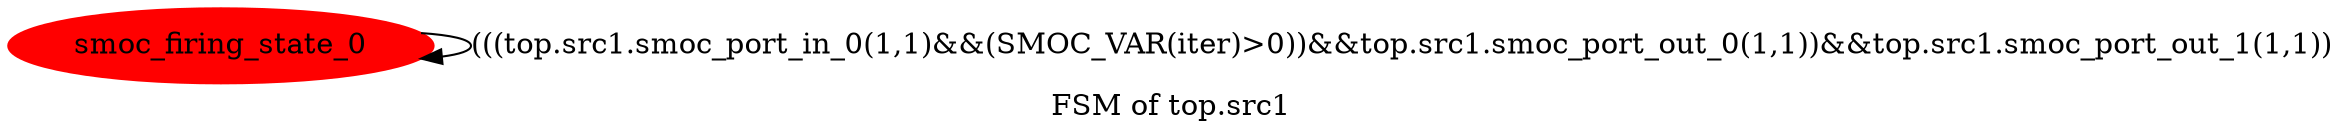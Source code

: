 digraph G {
graph [label="FSM of top.src1"]
0[color="red" label="smoc_firing_state_0" style="filled"];
0->0 [label="(((top.src1.smoc_port_in_0(1,1)&&(SMOC_VAR(iter)>0))&&top.src1.smoc_port_out_0(1,1))&&top.src1.smoc_port_out_1(1,1))"];
}
digraph G {
graph [label="FSM of top.src2"]
0[color="red" label="smoc_firing_state_1" style="filled"];
0->0 [label="(((top.src2.smoc_port_in_0(1,1)&&(SMOC_VAR(iter)>0))&&top.src2.smoc_port_out_0(1,1))&&top.src2.smoc_port_out_1(1,1))"];
}
digraph G {
graph [label="FSM of top.src3"]
0[color="red" label="smoc_firing_state_2" style="filled"];
0->0 [label="(((top.src3.smoc_port_in_0(1,1)&&(SMOC_VAR(iter)>0))&&top.src3.smoc_port_out_0(1,1))&&top.src3.smoc_port_out_1(1,1))"];
}
digraph G {
graph [label="FSM of top.snk"]
0[color="red" label="smoc_firing_state_3" style="filled"];
0->0 [label="top.snk.smoc_port_in_0(1,1)"];
}
